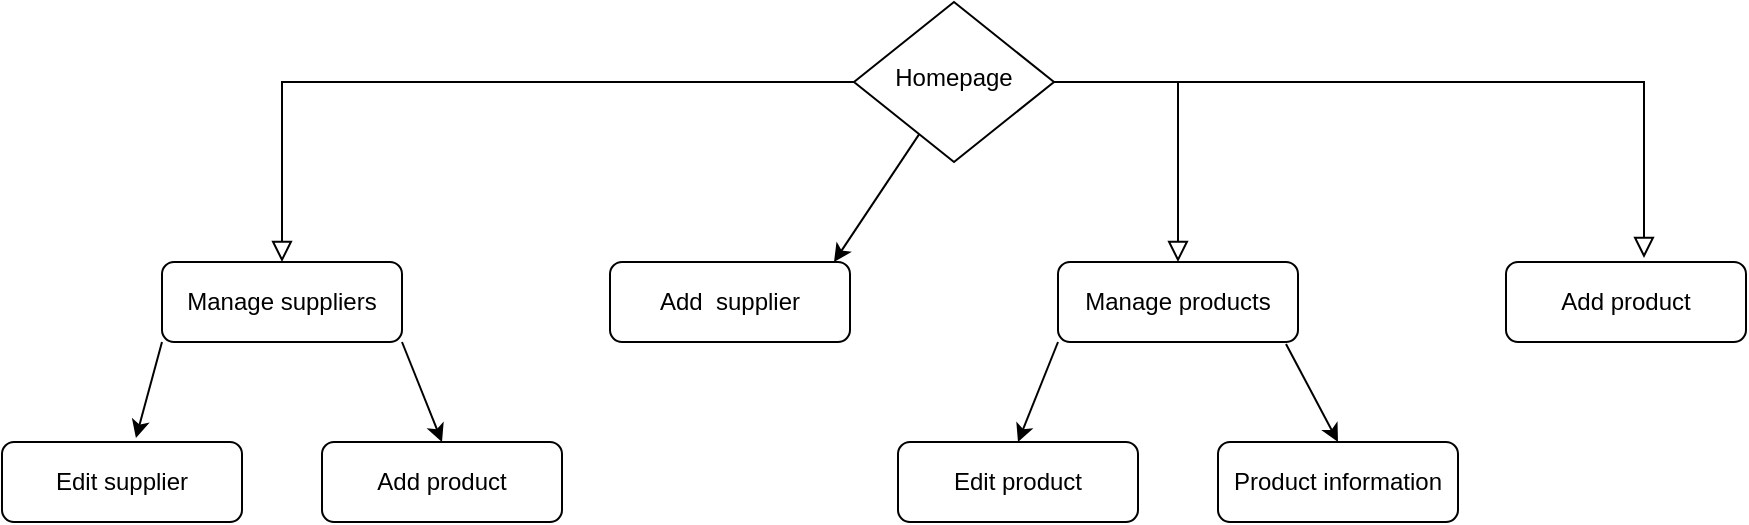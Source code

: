 <mxfile version="20.7.4" type="device"><diagram id="C5RBs43oDa-KdzZeNtuy" name="Page-1"><mxGraphModel dx="2074" dy="1155" grid="1" gridSize="10" guides="1" tooltips="1" connect="1" arrows="1" fold="1" page="1" pageScale="1" pageWidth="1169" pageHeight="827" math="0" shadow="0"><root><mxCell id="WIyWlLk6GJQsqaUBKTNV-0"/><mxCell id="WIyWlLk6GJQsqaUBKTNV-1" parent="WIyWlLk6GJQsqaUBKTNV-0"/><mxCell id="WIyWlLk6GJQsqaUBKTNV-2" value="" style="rounded=0;html=1;jettySize=auto;orthogonalLoop=1;fontSize=11;endArrow=block;endFill=0;endSize=8;strokeWidth=1;shadow=0;labelBackgroundColor=none;edgeStyle=orthogonalEdgeStyle;" parent="WIyWlLk6GJQsqaUBKTNV-1" source="WIyWlLk6GJQsqaUBKTNV-6" target="WIyWlLk6GJQsqaUBKTNV-3" edge="1"><mxGeometry relative="1" as="geometry"/></mxCell><mxCell id="WIyWlLk6GJQsqaUBKTNV-3" value="Manage products" style="rounded=1;whiteSpace=wrap;html=1;fontSize=12;glass=0;strokeWidth=1;shadow=0;" parent="WIyWlLk6GJQsqaUBKTNV-1" vertex="1"><mxGeometry x="622" y="380" width="120" height="40" as="geometry"/></mxCell><mxCell id="WIyWlLk6GJQsqaUBKTNV-4" value="" style="rounded=0;html=1;jettySize=auto;orthogonalLoop=1;fontSize=11;endArrow=block;endFill=0;endSize=8;strokeWidth=1;shadow=0;labelBackgroundColor=none;edgeStyle=orthogonalEdgeStyle;entryX=0.575;entryY=-0.05;entryDx=0;entryDy=0;entryPerimeter=0;" parent="WIyWlLk6GJQsqaUBKTNV-1" source="WIyWlLk6GJQsqaUBKTNV-6" target="WIyWlLk6GJQsqaUBKTNV-11" edge="1"><mxGeometry x="-0.027" y="20" relative="1" as="geometry"><mxPoint as="offset"/><mxPoint x="400" y="440" as="targetPoint"/></mxGeometry></mxCell><mxCell id="WIyWlLk6GJQsqaUBKTNV-5" value="" style="edgeStyle=orthogonalEdgeStyle;rounded=0;html=1;jettySize=auto;orthogonalLoop=1;fontSize=11;endArrow=block;endFill=0;endSize=8;strokeWidth=1;shadow=0;labelBackgroundColor=none;" parent="WIyWlLk6GJQsqaUBKTNV-1" source="WIyWlLk6GJQsqaUBKTNV-6" target="WIyWlLk6GJQsqaUBKTNV-7" edge="1"><mxGeometry y="10" relative="1" as="geometry"><mxPoint as="offset"/></mxGeometry></mxCell><mxCell id="WIyWlLk6GJQsqaUBKTNV-6" value="Homepage" style="rhombus;whiteSpace=wrap;html=1;shadow=0;fontFamily=Helvetica;fontSize=12;align=center;strokeWidth=1;spacing=6;spacingTop=-4;" parent="WIyWlLk6GJQsqaUBKTNV-1" vertex="1"><mxGeometry x="520" y="250" width="100" height="80" as="geometry"/></mxCell><mxCell id="WIyWlLk6GJQsqaUBKTNV-7" value="Manage suppliers" style="rounded=1;whiteSpace=wrap;html=1;fontSize=12;glass=0;strokeWidth=1;shadow=0;" parent="WIyWlLk6GJQsqaUBKTNV-1" vertex="1"><mxGeometry x="174" y="380" width="120" height="40" as="geometry"/></mxCell><mxCell id="WIyWlLk6GJQsqaUBKTNV-11" value="Add product" style="rounded=1;whiteSpace=wrap;html=1;fontSize=12;glass=0;strokeWidth=1;shadow=0;" parent="WIyWlLk6GJQsqaUBKTNV-1" vertex="1"><mxGeometry x="846" y="380" width="120" height="40" as="geometry"/></mxCell><mxCell id="WIyWlLk6GJQsqaUBKTNV-12" value="Add&amp;nbsp; supplier" style="rounded=1;whiteSpace=wrap;html=1;fontSize=12;glass=0;strokeWidth=1;shadow=0;" parent="WIyWlLk6GJQsqaUBKTNV-1" vertex="1"><mxGeometry x="398" y="380" width="120" height="40" as="geometry"/></mxCell><mxCell id="UYQXhSAeu9PLb3GX9r8k-4" value="Product information" style="rounded=1;whiteSpace=wrap;html=1;fontSize=12;glass=0;strokeWidth=1;shadow=0;" parent="WIyWlLk6GJQsqaUBKTNV-1" vertex="1"><mxGeometry x="702" y="470" width="120" height="40" as="geometry"/></mxCell><mxCell id="UYQXhSAeu9PLb3GX9r8k-5" value="Edit product" style="rounded=1;whiteSpace=wrap;html=1;fontSize=12;glass=0;strokeWidth=1;shadow=0;" parent="WIyWlLk6GJQsqaUBKTNV-1" vertex="1"><mxGeometry x="542" y="470" width="120" height="40" as="geometry"/></mxCell><mxCell id="UYQXhSAeu9PLb3GX9r8k-6" value="Add product" style="rounded=1;whiteSpace=wrap;html=1;fontSize=12;glass=0;strokeWidth=1;shadow=0;" parent="WIyWlLk6GJQsqaUBKTNV-1" vertex="1"><mxGeometry x="254" y="470" width="120" height="40" as="geometry"/></mxCell><mxCell id="UYQXhSAeu9PLb3GX9r8k-7" value="Edit supplier" style="rounded=1;whiteSpace=wrap;html=1;fontSize=12;glass=0;strokeWidth=1;shadow=0;" parent="WIyWlLk6GJQsqaUBKTNV-1" vertex="1"><mxGeometry x="94" y="470" width="120" height="40" as="geometry"/></mxCell><mxCell id="UYQXhSAeu9PLb3GX9r8k-8" value="" style="endArrow=classic;html=1;rounded=0;entryX=0.5;entryY=0;entryDx=0;entryDy=0;exitX=0.95;exitY=1.025;exitDx=0;exitDy=0;exitPerimeter=0;" parent="WIyWlLk6GJQsqaUBKTNV-1" source="WIyWlLk6GJQsqaUBKTNV-3" target="UYQXhSAeu9PLb3GX9r8k-4" edge="1"><mxGeometry width="50" height="50" relative="1" as="geometry"><mxPoint x="740" y="430" as="sourcePoint"/><mxPoint x="280" y="210" as="targetPoint"/></mxGeometry></mxCell><mxCell id="UYQXhSAeu9PLb3GX9r8k-9" value="" style="endArrow=classic;html=1;rounded=0;exitX=0;exitY=1;exitDx=0;exitDy=0;entryX=0.5;entryY=0;entryDx=0;entryDy=0;" parent="WIyWlLk6GJQsqaUBKTNV-1" source="WIyWlLk6GJQsqaUBKTNV-3" target="UYQXhSAeu9PLb3GX9r8k-5" edge="1"><mxGeometry width="50" height="50" relative="1" as="geometry"><mxPoint x="260" y="340" as="sourcePoint"/><mxPoint x="211.96" y="285" as="targetPoint"/></mxGeometry></mxCell><mxCell id="UYQXhSAeu9PLb3GX9r8k-12" value="" style="endArrow=classic;html=1;rounded=0;exitX=0;exitY=1;exitDx=0;exitDy=0;entryX=0.558;entryY=-0.05;entryDx=0;entryDy=0;entryPerimeter=0;" parent="WIyWlLk6GJQsqaUBKTNV-1" source="WIyWlLk6GJQsqaUBKTNV-7" target="UYQXhSAeu9PLb3GX9r8k-7" edge="1"><mxGeometry width="50" height="50" relative="1" as="geometry"><mxPoint x="990" y="260" as="sourcePoint"/><mxPoint x="154" y="460" as="targetPoint"/></mxGeometry></mxCell><mxCell id="UYQXhSAeu9PLb3GX9r8k-13" value="" style="endArrow=classic;html=1;rounded=0;exitX=1;exitY=1;exitDx=0;exitDy=0;entryX=0.5;entryY=0;entryDx=0;entryDy=0;" parent="WIyWlLk6GJQsqaUBKTNV-1" source="WIyWlLk6GJQsqaUBKTNV-7" target="UYQXhSAeu9PLb3GX9r8k-6" edge="1"><mxGeometry width="50" height="50" relative="1" as="geometry"><mxPoint x="860" y="340" as="sourcePoint"/><mxPoint x="820" y="404" as="targetPoint"/></mxGeometry></mxCell><mxCell id="UYQXhSAeu9PLb3GX9r8k-21" value="" style="endArrow=classic;html=1;rounded=0;" parent="WIyWlLk6GJQsqaUBKTNV-1" source="WIyWlLk6GJQsqaUBKTNV-6" edge="1"><mxGeometry width="50" height="50" relative="1" as="geometry"><mxPoint x="510" y="360" as="sourcePoint"/><mxPoint x="510" y="380" as="targetPoint"/></mxGeometry></mxCell></root></mxGraphModel></diagram></mxfile>
